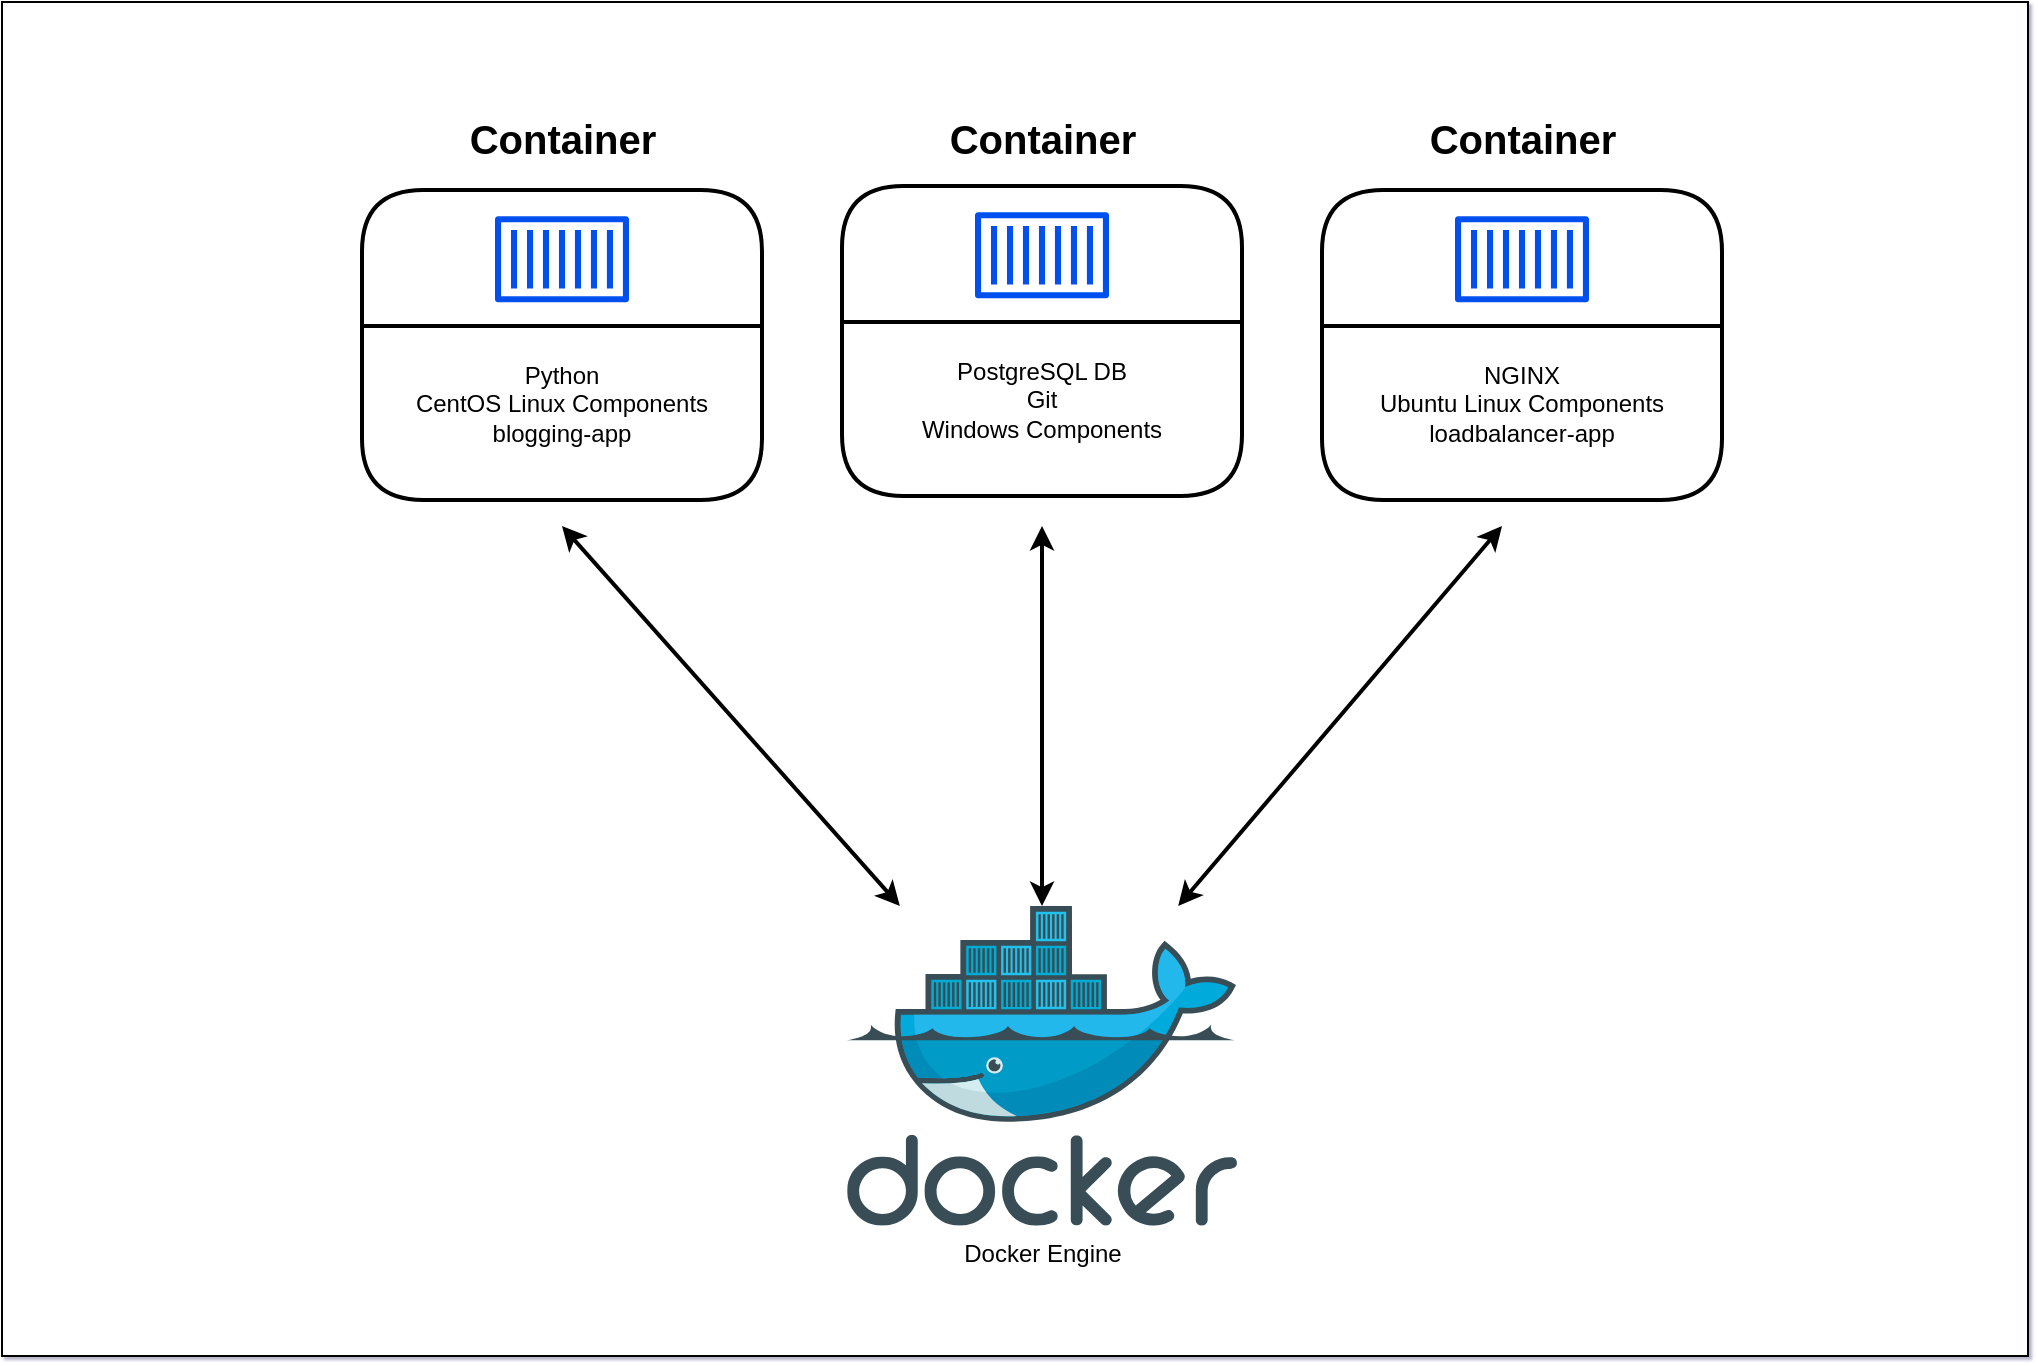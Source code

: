 <mxfile version="24.3.1" type="github">
  <diagram name="Page-1" id="sp7hzeFThayZcA67d8Rr">
    <mxGraphModel dx="1150" dy="1139" grid="0" gridSize="10" guides="1" tooltips="1" connect="1" arrows="1" fold="1" page="0" pageScale="1" pageWidth="1169" pageHeight="827" background="#ffffff" math="0" shadow="1">
      <root>
        <mxCell id="0" />
        <mxCell id="1" parent="0" />
        <mxCell id="lIAD3HCpaYuYeFK0MaX3-1" value="" style="rounded=0;whiteSpace=wrap;html=1;" vertex="1" parent="1">
          <mxGeometry x="300" y="-22" width="1013" height="677" as="geometry" />
        </mxCell>
        <mxCell id="VBggIa6jOahQ6Zs5X-AG-4" value="" style="swimlane;whiteSpace=wrap;html=1;startSize=68;strokeWidth=2;perimeterSpacing=0;rounded=1;glass=0;shadow=0;" parent="1" vertex="1">
          <mxGeometry x="480" y="72" width="200" height="155" as="geometry" />
        </mxCell>
        <mxCell id="VBggIa6jOahQ6Zs5X-AG-1" value="" style="sketch=0;outlineConnect=0;verticalLabelPosition=bottom;verticalAlign=top;align=center;html=1;fontSize=12;fontStyle=0;aspect=fixed;pointerEvents=1;shape=mxgraph.aws4.container_1;strokeWidth=1;labelBackgroundColor=none;fillColor=#0050ef;fontColor=#ffffff;strokeColor=#001DBC;shadow=0;" parent="VBggIa6jOahQ6Zs5X-AG-4" vertex="1">
          <mxGeometry x="66.5" y="13.0" width="67" height="43.27" as="geometry" />
        </mxCell>
        <mxCell id="VBggIa6jOahQ6Zs5X-AG-7" value="&lt;div style=&quot;&quot;&gt;&lt;span style=&quot;background-color: initial;&quot;&gt;Python&lt;/span&gt;&lt;/div&gt;&lt;span style=&quot;background-color: initial;&quot;&gt;&lt;div style=&quot;&quot;&gt;&lt;span style=&quot;background-color: initial;&quot;&gt;CentOS Linux Components&lt;/span&gt;&lt;/div&gt;&lt;/span&gt;&lt;span style=&quot;background-color: initial;&quot;&gt;&lt;div style=&quot;&quot;&gt;&lt;span style=&quot;background-color: initial;&quot;&gt;blogging-app&lt;/span&gt;&lt;/div&gt;&lt;/span&gt;" style="text;strokeColor=none;fillColor=none;html=1;whiteSpace=wrap;verticalAlign=middle;overflow=hidden;align=center;shadow=0;" parent="VBggIa6jOahQ6Zs5X-AG-4" vertex="1">
          <mxGeometry x="10" y="67" width="180" height="80" as="geometry" />
        </mxCell>
        <mxCell id="VBggIa6jOahQ6Zs5X-AG-14" value="" style="swimlane;whiteSpace=wrap;html=1;startSize=68;strokeWidth=2;perimeterSpacing=0;rounded=1;glass=0;shadow=0;" parent="1" vertex="1">
          <mxGeometry x="960" y="72" width="200" height="155" as="geometry" />
        </mxCell>
        <mxCell id="VBggIa6jOahQ6Zs5X-AG-15" value="" style="sketch=0;outlineConnect=0;verticalLabelPosition=bottom;verticalAlign=top;align=center;html=1;fontSize=12;fontStyle=0;aspect=fixed;pointerEvents=1;shape=mxgraph.aws4.container_1;strokeWidth=1;labelBackgroundColor=none;fillColor=#0050ef;fontColor=#ffffff;strokeColor=#001DBC;shadow=0;" parent="VBggIa6jOahQ6Zs5X-AG-14" vertex="1">
          <mxGeometry x="66.5" y="13.0" width="67" height="43.27" as="geometry" />
        </mxCell>
        <mxCell id="VBggIa6jOahQ6Zs5X-AG-16" value="&lt;div style=&quot;&quot;&gt;&lt;span style=&quot;background-color: initial;&quot;&gt;NGINX&lt;/span&gt;&lt;/div&gt;&lt;div style=&quot;&quot;&gt;&lt;span style=&quot;background-color: initial;&quot;&gt;Ubuntu Linux Components&lt;/span&gt;&lt;br&gt;&lt;/div&gt;&lt;span style=&quot;background-color: initial;&quot;&gt;&lt;div style=&quot;&quot;&gt;loadbalancer-app&lt;/div&gt;&lt;/span&gt;" style="text;strokeColor=none;fillColor=none;html=1;whiteSpace=wrap;verticalAlign=middle;overflow=hidden;align=center;" parent="VBggIa6jOahQ6Zs5X-AG-14" vertex="1">
          <mxGeometry x="10" y="67" width="180" height="80" as="geometry" />
        </mxCell>
        <mxCell id="VBggIa6jOahQ6Zs5X-AG-17" value="" style="swimlane;whiteSpace=wrap;html=1;startSize=68;strokeWidth=2;perimeterSpacing=0;rounded=1;glass=0;shadow=0;labelBackgroundColor=none;fontColor=default;swimlaneFillColor=none;gradientColor=none;swimlaneLine=1;" parent="1" vertex="1">
          <mxGeometry x="720" y="70" width="200" height="155" as="geometry" />
        </mxCell>
        <mxCell id="VBggIa6jOahQ6Zs5X-AG-18" value="" style="sketch=0;outlineConnect=0;verticalLabelPosition=bottom;verticalAlign=top;align=center;html=1;fontSize=12;fontStyle=0;aspect=fixed;pointerEvents=1;shape=mxgraph.aws4.container_1;strokeWidth=1;labelBackgroundColor=none;fillColor=#0050ef;fontColor=#ffffff;strokeColor=#001DBC;shadow=0;" parent="VBggIa6jOahQ6Zs5X-AG-17" vertex="1">
          <mxGeometry x="66.5" y="13.0" width="67" height="43.27" as="geometry" />
        </mxCell>
        <mxCell id="VBggIa6jOahQ6Zs5X-AG-19" value="&lt;div style=&quot;&quot;&gt;&lt;span style=&quot;background-color: initial;&quot;&gt;PostgreSQL DB&lt;/span&gt;&lt;/div&gt;&lt;span style=&quot;background-color: initial;&quot;&gt;&lt;div style=&quot;&quot;&gt;Git&lt;/div&gt;&lt;/span&gt;&lt;span style=&quot;background-color: initial;&quot;&gt;&lt;div style=&quot;&quot;&gt;&lt;span style=&quot;background-color: initial;&quot;&gt;Windows Components&lt;/span&gt;&lt;/div&gt;&lt;/span&gt;" style="text;strokeColor=none;fillColor=none;html=1;whiteSpace=wrap;verticalAlign=middle;overflow=hidden;align=center;" parent="VBggIa6jOahQ6Zs5X-AG-17" vertex="1">
          <mxGeometry x="10" y="67" width="180" height="80" as="geometry" />
        </mxCell>
        <mxCell id="VBggIa6jOahQ6Zs5X-AG-22" style="rounded=0;orthogonalLoop=1;jettySize=auto;html=1;flowAnimation=0;startArrow=classic;startFill=1;shadow=0;strokeWidth=2;jumpStyle=none;sourcePortConstraint=none;anchorPointDirection=1;ignoreEdge=0;comic=0;enumerate=0;orthogonal=0;snapToPoint=1;endFill=1;targetPortConstraint=none;flowAnimationDirection=normal;flowAnimationTimingFunction=linear;flowAnimationDuration=500;fixDash=0;" parent="1" source="VBggIa6jOahQ6Zs5X-AG-20" edge="1">
          <mxGeometry relative="1" as="geometry">
            <mxPoint x="580" y="240" as="targetPoint" />
          </mxGeometry>
        </mxCell>
        <mxCell id="VBggIa6jOahQ6Zs5X-AG-23" style="rounded=0;orthogonalLoop=1;jettySize=auto;html=1;startArrow=classic;startFill=1;flowAnimation=0;shadow=0;strokeWidth=2;" parent="1" source="VBggIa6jOahQ6Zs5X-AG-20" edge="1">
          <mxGeometry relative="1" as="geometry">
            <mxPoint x="820.005" y="240" as="targetPoint" />
          </mxGeometry>
        </mxCell>
        <mxCell id="VBggIa6jOahQ6Zs5X-AG-24" style="rounded=0;orthogonalLoop=1;jettySize=auto;html=1;startArrow=classic;startFill=1;flowAnimation=0;shadow=0;strokeWidth=2;" parent="1" source="VBggIa6jOahQ6Zs5X-AG-20" edge="1">
          <mxGeometry relative="1" as="geometry">
            <mxPoint x="1050" y="240" as="targetPoint" />
          </mxGeometry>
        </mxCell>
        <mxCell id="VBggIa6jOahQ6Zs5X-AG-20" value="Docker Engine" style="image;sketch=0;aspect=fixed;html=1;points=[];align=center;fontSize=12;image=img/lib/mscae/Docker.svg;direction=east;" parent="1" vertex="1">
          <mxGeometry x="722.52" y="430" width="194.97" height="159.86" as="geometry" />
        </mxCell>
        <mxCell id="VBggIa6jOahQ6Zs5X-AG-27" value="Container" style="text;strokeColor=none;fillColor=none;html=1;fontSize=20;fontStyle=1;verticalAlign=middle;align=center;" parent="1" vertex="1">
          <mxGeometry x="535.5" y="30" width="89" height="32" as="geometry" />
        </mxCell>
        <mxCell id="VBggIa6jOahQ6Zs5X-AG-28" value="Container" style="text;strokeColor=none;fillColor=none;html=1;fontSize=20;fontStyle=1;verticalAlign=middle;align=center;" parent="1" vertex="1">
          <mxGeometry x="775.5" y="30" width="89" height="32" as="geometry" />
        </mxCell>
        <mxCell id="VBggIa6jOahQ6Zs5X-AG-29" value="Container" style="text;strokeColor=none;fillColor=none;html=1;fontSize=20;fontStyle=1;verticalAlign=middle;align=center;" parent="1" vertex="1">
          <mxGeometry x="1015.5" y="30" width="89" height="32" as="geometry" />
        </mxCell>
      </root>
    </mxGraphModel>
  </diagram>
</mxfile>
